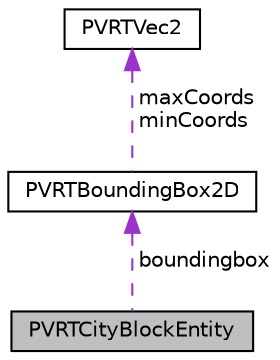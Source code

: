 digraph "PVRTCityBlockEntity"
{
  edge [fontname="Helvetica",fontsize="10",labelfontname="Helvetica",labelfontsize="10"];
  node [fontname="Helvetica",fontsize="10",shape=record];
  Node1 [label="PVRTCityBlockEntity",height=0.2,width=0.4,color="black", fillcolor="grey75", style="filled", fontcolor="black"];
  Node2 -> Node1 [dir="back",color="darkorchid3",fontsize="10",style="dashed",label=" boundingbox" ,fontname="Helvetica"];
  Node2 [label="PVRTBoundingBox2D",height=0.2,width=0.4,color="black", fillcolor="white", style="filled",URL="$struct_p_v_r_t_bounding_box2_d.html"];
  Node3 -> Node2 [dir="back",color="darkorchid3",fontsize="10",style="dashed",label=" maxCoords\nminCoords" ,fontname="Helvetica"];
  Node3 [label="PVRTVec2",height=0.2,width=0.4,color="black", fillcolor="white", style="filled",URL="$struct_p_v_r_t_vec2.html",tooltip="2 component vector "];
}
